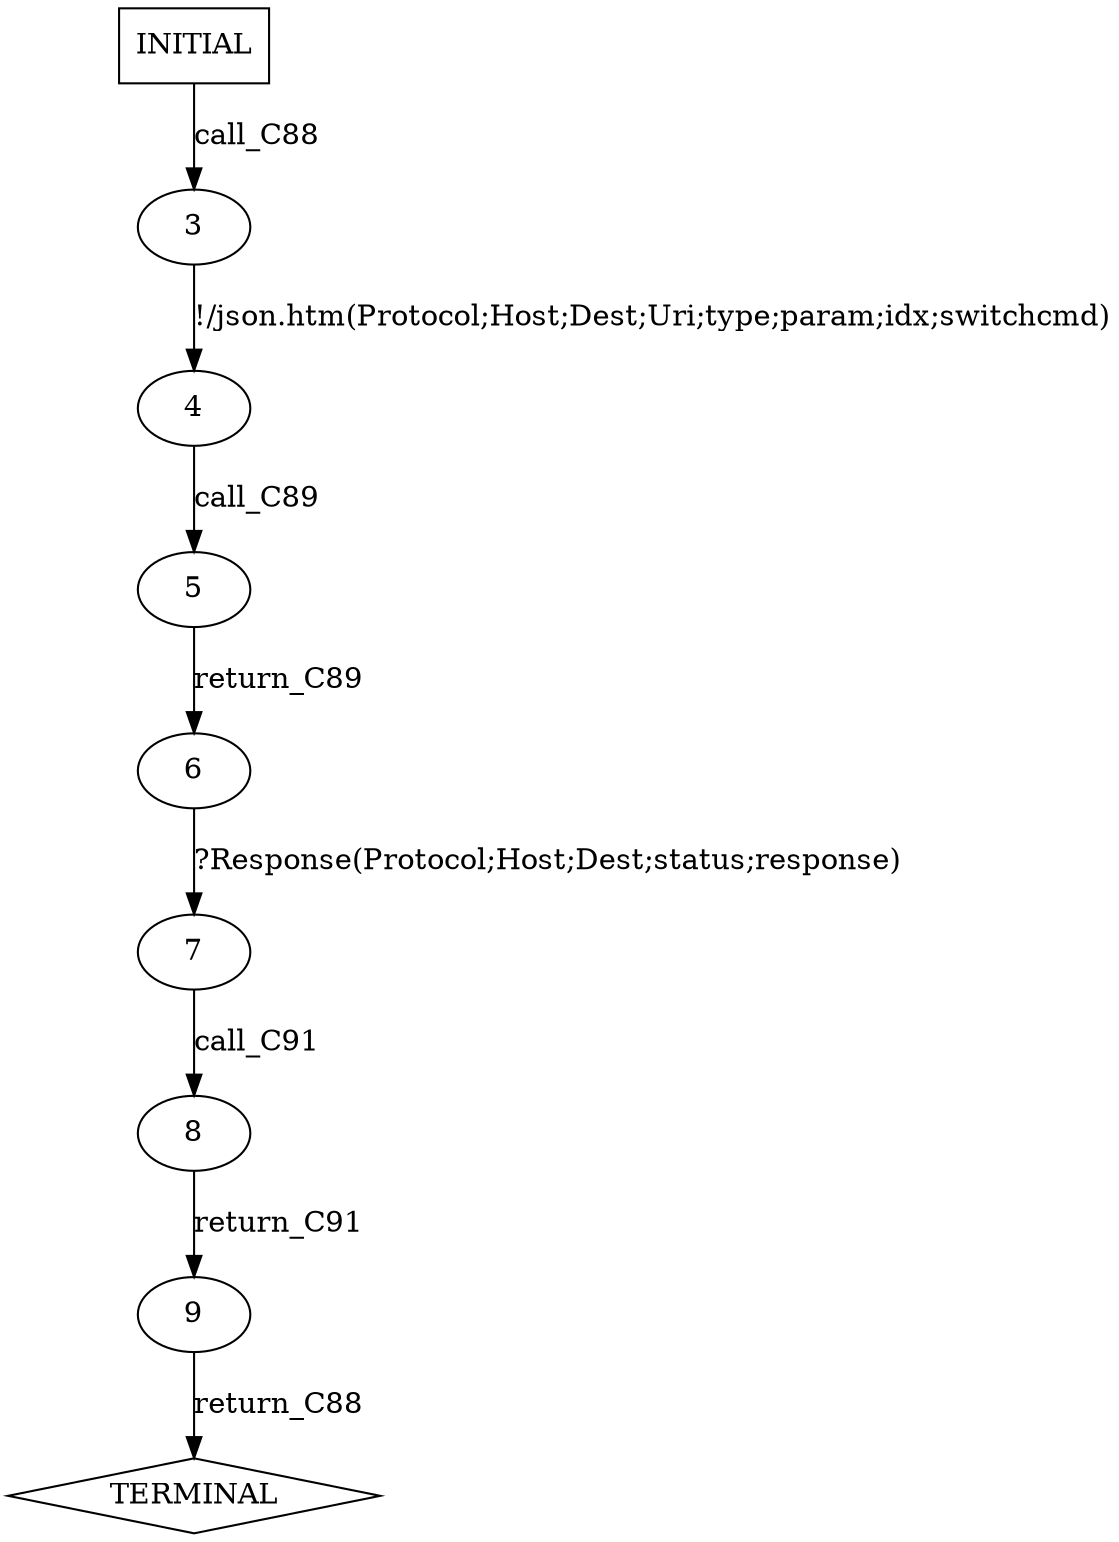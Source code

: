 digraph G {
  0 [label="INITIAL",shape=box];
  1 [label="TERMINAL",shape=diamond];
  3 [label="3"];
  4 [label="4"];
  5 [label="5"];
  6 [label="6"];
  7 [label="7"];
  8 [label="8"];
  9 [label="9"];
0->3  [label="call_C88"];
3->4 [label="!/json.htm(Protocol;Host;Dest;Uri;type;param;idx;switchcmd)"];
4->5  [label="call_C89"];
5->6  [label="return_C89"];
6->7 [label="?Response(Protocol;Host;Dest;status;response)"];
7->8  [label="call_C91"];
8->9  [label="return_C91"];
9->1  [label="return_C88"];
}
